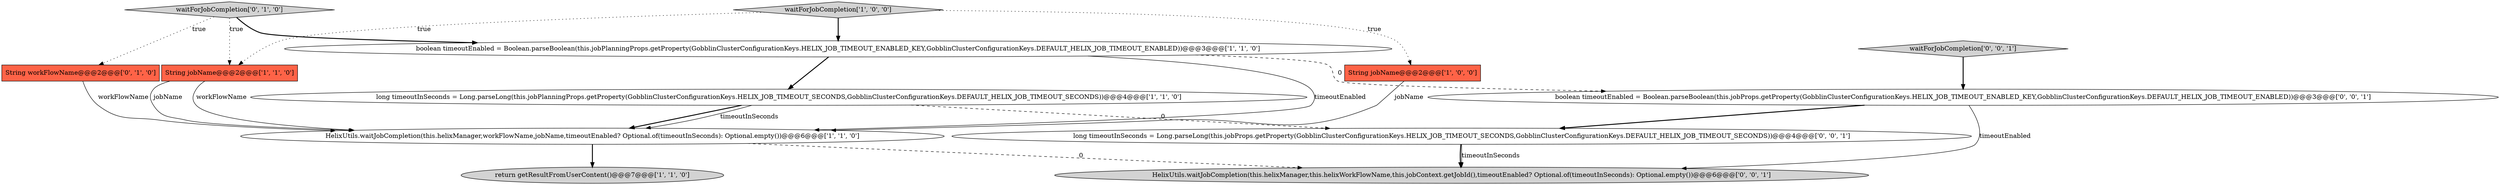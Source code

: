 digraph {
3 [style = filled, label = "long timeoutInSeconds = Long.parseLong(this.jobPlanningProps.getProperty(GobblinClusterConfigurationKeys.HELIX_JOB_TIMEOUT_SECONDS,GobblinClusterConfigurationKeys.DEFAULT_HELIX_JOB_TIMEOUT_SECONDS))@@@4@@@['1', '1', '0']", fillcolor = white, shape = ellipse image = "AAA0AAABBB1BBB"];
1 [style = filled, label = "HelixUtils.waitJobCompletion(this.helixManager,workFlowName,jobName,timeoutEnabled? Optional.of(timeoutInSeconds): Optional.empty())@@@6@@@['1', '1', '0']", fillcolor = white, shape = ellipse image = "AAA0AAABBB1BBB"];
5 [style = filled, label = "String jobName@@@2@@@['1', '1', '0']", fillcolor = tomato, shape = box image = "AAA0AAABBB1BBB"];
7 [style = filled, label = "String workFlowName@@@2@@@['0', '1', '0']", fillcolor = tomato, shape = box image = "AAA0AAABBB2BBB"];
9 [style = filled, label = "long timeoutInSeconds = Long.parseLong(this.jobProps.getProperty(GobblinClusterConfigurationKeys.HELIX_JOB_TIMEOUT_SECONDS,GobblinClusterConfigurationKeys.DEFAULT_HELIX_JOB_TIMEOUT_SECONDS))@@@4@@@['0', '0', '1']", fillcolor = white, shape = ellipse image = "AAA0AAABBB3BBB"];
12 [style = filled, label = "waitForJobCompletion['0', '0', '1']", fillcolor = lightgray, shape = diamond image = "AAA0AAABBB3BBB"];
8 [style = filled, label = "waitForJobCompletion['0', '1', '0']", fillcolor = lightgray, shape = diamond image = "AAA0AAABBB2BBB"];
0 [style = filled, label = "String jobName@@@2@@@['1', '0', '0']", fillcolor = tomato, shape = box image = "AAA0AAABBB1BBB"];
6 [style = filled, label = "waitForJobCompletion['1', '0', '0']", fillcolor = lightgray, shape = diamond image = "AAA0AAABBB1BBB"];
11 [style = filled, label = "boolean timeoutEnabled = Boolean.parseBoolean(this.jobProps.getProperty(GobblinClusterConfigurationKeys.HELIX_JOB_TIMEOUT_ENABLED_KEY,GobblinClusterConfigurationKeys.DEFAULT_HELIX_JOB_TIMEOUT_ENABLED))@@@3@@@['0', '0', '1']", fillcolor = white, shape = ellipse image = "AAA0AAABBB3BBB"];
4 [style = filled, label = "return getResultFromUserContent()@@@7@@@['1', '1', '0']", fillcolor = lightgray, shape = ellipse image = "AAA0AAABBB1BBB"];
10 [style = filled, label = "HelixUtils.waitJobCompletion(this.helixManager,this.helixWorkFlowName,this.jobContext.getJobId(),timeoutEnabled? Optional.of(timeoutInSeconds): Optional.empty())@@@6@@@['0', '0', '1']", fillcolor = lightgray, shape = ellipse image = "AAA0AAABBB3BBB"];
2 [style = filled, label = "boolean timeoutEnabled = Boolean.parseBoolean(this.jobPlanningProps.getProperty(GobblinClusterConfigurationKeys.HELIX_JOB_TIMEOUT_ENABLED_KEY,GobblinClusterConfigurationKeys.DEFAULT_HELIX_JOB_TIMEOUT_ENABLED))@@@3@@@['1', '1', '0']", fillcolor = white, shape = ellipse image = "AAA0AAABBB1BBB"];
5->1 [style = solid, label="jobName"];
0->1 [style = solid, label="jobName"];
9->10 [style = solid, label="timeoutInSeconds"];
5->1 [style = solid, label="workFlowName"];
11->9 [style = bold, label=""];
2->1 [style = solid, label="timeoutEnabled"];
8->7 [style = dotted, label="true"];
6->2 [style = bold, label=""];
3->1 [style = bold, label=""];
2->3 [style = bold, label=""];
6->0 [style = dotted, label="true"];
6->5 [style = dotted, label="true"];
8->2 [style = bold, label=""];
7->1 [style = solid, label="workFlowName"];
1->10 [style = dashed, label="0"];
1->4 [style = bold, label=""];
8->5 [style = dotted, label="true"];
12->11 [style = bold, label=""];
11->10 [style = solid, label="timeoutEnabled"];
2->11 [style = dashed, label="0"];
3->1 [style = solid, label="timeoutInSeconds"];
3->9 [style = dashed, label="0"];
9->10 [style = bold, label=""];
}
